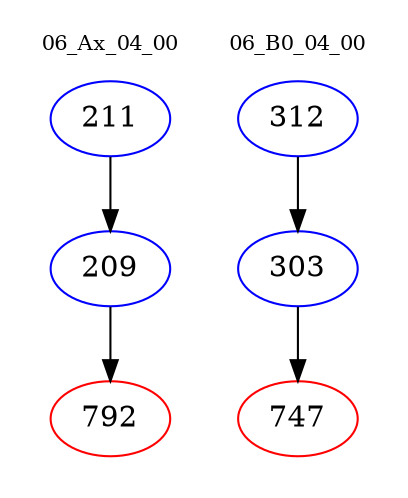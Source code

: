 digraph{
subgraph cluster_0 {
color = white
label = "06_Ax_04_00";
fontsize=10;
T0_211 [label="211", color="blue"]
T0_211 -> T0_209 [color="black"]
T0_209 [label="209", color="blue"]
T0_209 -> T0_792 [color="black"]
T0_792 [label="792", color="red"]
}
subgraph cluster_1 {
color = white
label = "06_B0_04_00";
fontsize=10;
T1_312 [label="312", color="blue"]
T1_312 -> T1_303 [color="black"]
T1_303 [label="303", color="blue"]
T1_303 -> T1_747 [color="black"]
T1_747 [label="747", color="red"]
}
}

